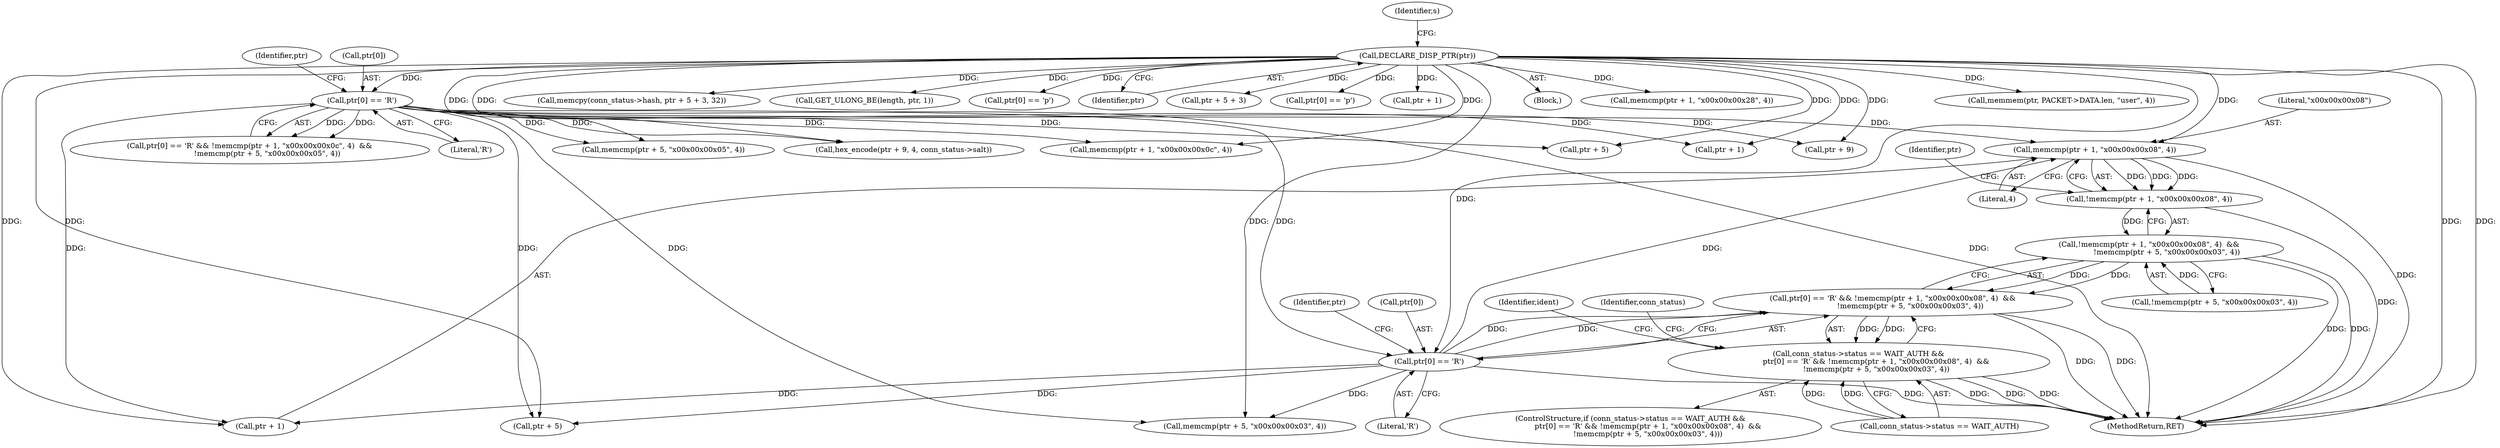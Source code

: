 digraph "0_ettercap_e3abe7d7585ecc420a7cab73313216613aadad5a@API" {
"1000542" [label="(Call,memcmp(ptr + 1, \"\x00\x00\x00\x08\", 4))"];
"1000535" [label="(Call,ptr[0] == 'R')"];
"1000485" [label="(Call,ptr[0] == 'R')"];
"1000114" [label="(Call,DECLARE_DISP_PTR(ptr))"];
"1000541" [label="(Call,!memcmp(ptr + 1, \"\x00\x00\x00\x08\", 4))"];
"1000540" [label="(Call,!memcmp(ptr + 1, \"\x00\x00\x00\x08\", 4)  &&\n               !memcmp(ptr + 5, \"\x00\x00\x00\x03\", 4))"];
"1000534" [label="(Call,ptr[0] == 'R' && !memcmp(ptr + 1, \"\x00\x00\x00\x08\", 4)  &&\n               !memcmp(ptr + 5, \"\x00\x00\x00\x03\", 4))"];
"1000528" [label="(Call,conn_status->status == WAIT_AUTH &&\n               ptr[0] == 'R' && !memcmp(ptr + 1, \"\x00\x00\x00\x08\", 4)  &&\n               !memcmp(ptr + 5, \"\x00\x00\x00\x03\", 4))"];
"1000493" [label="(Call,ptr + 1)"];
"1000529" [label="(Call,conn_status->status == WAIT_AUTH)"];
"1000541" [label="(Call,!memcmp(ptr + 1, \"\x00\x00\x00\x08\", 4))"];
"1000114" [label="(Call,DECLARE_DISP_PTR(ptr))"];
"1000535" [label="(Call,ptr[0] == 'R')"];
"1000499" [label="(Call,memcmp(ptr + 5, \"\x00\x00\x00\x05\", 4))"];
"1000544" [label="(Identifier,ptr)"];
"1000542" [label="(Call,memcmp(ptr + 1, \"\x00\x00\x00\x08\", 4))"];
"1000118" [label="(Identifier,s)"];
"1000324" [label="(Call,memcpy(conn_status->hash, ptr + 5 + 3, 32))"];
"1000536" [label="(Call,ptr[0])"];
"1000558" [label="(Identifier,conn_status)"];
"1000390" [label="(Call,GET_ULONG_BE(length, ptr, 1))"];
"1000492" [label="(Call,memcmp(ptr + 1, \"\x00\x00\x00\x0c\", 4))"];
"1000286" [label="(Call,ptr[0] == 'p')"];
"1000115" [label="(Identifier,ptr)"];
"1000569" [label="(Identifier,ident)"];
"1000484" [label="(Call,ptr[0] == 'R' && !memcmp(ptr + 1, \"\x00\x00\x00\x0c\", 4)  &&\n               !memcmp(ptr + 5, \"\x00\x00\x00\x05\", 4))"];
"1000534" [label="(Call,ptr[0] == 'R' && !memcmp(ptr + 1, \"\x00\x00\x00\x08\", 4)  &&\n               !memcmp(ptr + 5, \"\x00\x00\x00\x03\", 4))"];
"1000489" [label="(Literal,'R')"];
"1000485" [label="(Call,ptr[0] == 'R')"];
"1000547" [label="(Literal,4)"];
"1000550" [label="(Call,ptr + 5)"];
"1000500" [label="(Call,ptr + 5)"];
"1000328" [label="(Call,ptr + 5 + 3)"];
"1000376" [label="(Call,ptr[0] == 'p')"];
"1000548" [label="(Call,!memcmp(ptr + 5, \"\x00\x00\x00\x03\", 4))"];
"1000301" [label="(Call,ptr + 1)"];
"1000546" [label="(Literal,\"\x00\x00\x00\x08\")"];
"1000528" [label="(Call,conn_status->status == WAIT_AUTH &&\n               ptr[0] == 'R' && !memcmp(ptr + 1, \"\x00\x00\x00\x08\", 4)  &&\n               !memcmp(ptr + 5, \"\x00\x00\x00\x03\", 4))"];
"1000494" [label="(Identifier,ptr)"];
"1000519" [label="(Call,ptr + 9)"];
"1000518" [label="(Call,hex_encode(ptr + 9, 4, conn_status->salt))"];
"1000551" [label="(Identifier,ptr)"];
"1000113" [label="(Block,)"];
"1000539" [label="(Literal,'R')"];
"1000300" [label="(Call,memcmp(ptr + 1, \"\x00\x00\x00\x28\", 4))"];
"1000543" [label="(Call,ptr + 1)"];
"1000572" [label="(MethodReturn,RET)"];
"1000549" [label="(Call,memcmp(ptr + 5, \"\x00\x00\x00\x03\", 4))"];
"1000486" [label="(Call,ptr[0])"];
"1000540" [label="(Call,!memcmp(ptr + 1, \"\x00\x00\x00\x08\", 4)  &&\n               !memcmp(ptr + 5, \"\x00\x00\x00\x03\", 4))"];
"1000169" [label="(Call,memmem(ptr, PACKET->DATA.len, \"user\", 4))"];
"1000527" [label="(ControlStructure,if (conn_status->status == WAIT_AUTH &&\n               ptr[0] == 'R' && !memcmp(ptr + 1, \"\x00\x00\x00\x08\", 4)  &&\n               !memcmp(ptr + 5, \"\x00\x00\x00\x03\", 4)))"];
"1000542" -> "1000541"  [label="AST: "];
"1000542" -> "1000547"  [label="CFG: "];
"1000543" -> "1000542"  [label="AST: "];
"1000546" -> "1000542"  [label="AST: "];
"1000547" -> "1000542"  [label="AST: "];
"1000541" -> "1000542"  [label="CFG: "];
"1000542" -> "1000572"  [label="DDG: "];
"1000542" -> "1000541"  [label="DDG: "];
"1000542" -> "1000541"  [label="DDG: "];
"1000542" -> "1000541"  [label="DDG: "];
"1000535" -> "1000542"  [label="DDG: "];
"1000114" -> "1000542"  [label="DDG: "];
"1000485" -> "1000542"  [label="DDG: "];
"1000535" -> "1000534"  [label="AST: "];
"1000535" -> "1000539"  [label="CFG: "];
"1000536" -> "1000535"  [label="AST: "];
"1000539" -> "1000535"  [label="AST: "];
"1000544" -> "1000535"  [label="CFG: "];
"1000534" -> "1000535"  [label="CFG: "];
"1000535" -> "1000572"  [label="DDG: "];
"1000535" -> "1000534"  [label="DDG: "];
"1000535" -> "1000534"  [label="DDG: "];
"1000485" -> "1000535"  [label="DDG: "];
"1000114" -> "1000535"  [label="DDG: "];
"1000535" -> "1000543"  [label="DDG: "];
"1000535" -> "1000549"  [label="DDG: "];
"1000535" -> "1000550"  [label="DDG: "];
"1000485" -> "1000484"  [label="AST: "];
"1000485" -> "1000489"  [label="CFG: "];
"1000486" -> "1000485"  [label="AST: "];
"1000489" -> "1000485"  [label="AST: "];
"1000494" -> "1000485"  [label="CFG: "];
"1000484" -> "1000485"  [label="CFG: "];
"1000485" -> "1000572"  [label="DDG: "];
"1000485" -> "1000484"  [label="DDG: "];
"1000485" -> "1000484"  [label="DDG: "];
"1000114" -> "1000485"  [label="DDG: "];
"1000485" -> "1000492"  [label="DDG: "];
"1000485" -> "1000493"  [label="DDG: "];
"1000485" -> "1000499"  [label="DDG: "];
"1000485" -> "1000500"  [label="DDG: "];
"1000485" -> "1000518"  [label="DDG: "];
"1000485" -> "1000519"  [label="DDG: "];
"1000485" -> "1000543"  [label="DDG: "];
"1000485" -> "1000549"  [label="DDG: "];
"1000485" -> "1000550"  [label="DDG: "];
"1000114" -> "1000113"  [label="AST: "];
"1000114" -> "1000115"  [label="CFG: "];
"1000115" -> "1000114"  [label="AST: "];
"1000118" -> "1000114"  [label="CFG: "];
"1000114" -> "1000572"  [label="DDG: "];
"1000114" -> "1000572"  [label="DDG: "];
"1000114" -> "1000169"  [label="DDG: "];
"1000114" -> "1000286"  [label="DDG: "];
"1000114" -> "1000300"  [label="DDG: "];
"1000114" -> "1000301"  [label="DDG: "];
"1000114" -> "1000324"  [label="DDG: "];
"1000114" -> "1000328"  [label="DDG: "];
"1000114" -> "1000376"  [label="DDG: "];
"1000114" -> "1000390"  [label="DDG: "];
"1000114" -> "1000492"  [label="DDG: "];
"1000114" -> "1000493"  [label="DDG: "];
"1000114" -> "1000499"  [label="DDG: "];
"1000114" -> "1000500"  [label="DDG: "];
"1000114" -> "1000518"  [label="DDG: "];
"1000114" -> "1000519"  [label="DDG: "];
"1000114" -> "1000543"  [label="DDG: "];
"1000114" -> "1000549"  [label="DDG: "];
"1000114" -> "1000550"  [label="DDG: "];
"1000541" -> "1000540"  [label="AST: "];
"1000551" -> "1000541"  [label="CFG: "];
"1000540" -> "1000541"  [label="CFG: "];
"1000541" -> "1000572"  [label="DDG: "];
"1000541" -> "1000540"  [label="DDG: "];
"1000540" -> "1000534"  [label="AST: "];
"1000540" -> "1000548"  [label="CFG: "];
"1000548" -> "1000540"  [label="AST: "];
"1000534" -> "1000540"  [label="CFG: "];
"1000540" -> "1000572"  [label="DDG: "];
"1000540" -> "1000572"  [label="DDG: "];
"1000540" -> "1000534"  [label="DDG: "];
"1000540" -> "1000534"  [label="DDG: "];
"1000548" -> "1000540"  [label="DDG: "];
"1000534" -> "1000528"  [label="AST: "];
"1000528" -> "1000534"  [label="CFG: "];
"1000534" -> "1000572"  [label="DDG: "];
"1000534" -> "1000572"  [label="DDG: "];
"1000534" -> "1000528"  [label="DDG: "];
"1000534" -> "1000528"  [label="DDG: "];
"1000528" -> "1000527"  [label="AST: "];
"1000528" -> "1000529"  [label="CFG: "];
"1000529" -> "1000528"  [label="AST: "];
"1000558" -> "1000528"  [label="CFG: "];
"1000569" -> "1000528"  [label="CFG: "];
"1000528" -> "1000572"  [label="DDG: "];
"1000528" -> "1000572"  [label="DDG: "];
"1000528" -> "1000572"  [label="DDG: "];
"1000529" -> "1000528"  [label="DDG: "];
"1000529" -> "1000528"  [label="DDG: "];
}

